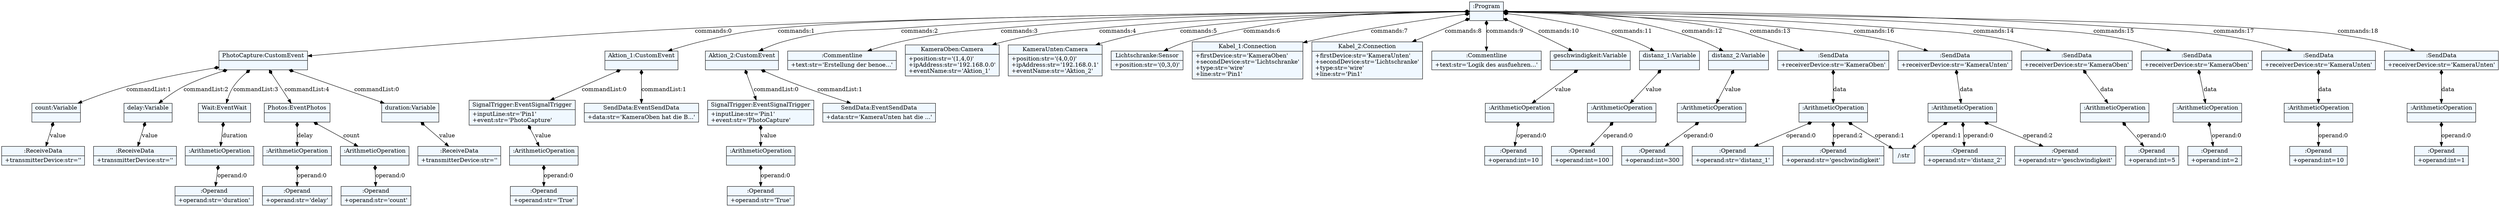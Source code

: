 
    digraph textX {
    fontname = "Bitstream Vera Sans"
    fontsize = 8
    node[
        shape=record,
        style=filled,
        fillcolor=aliceblue
    ]
    nodesep = 0.3
    edge[dir=black,arrowtail=empty]


2105786358608 -> 2105786359856 [label="commands:0" arrowtail=diamond dir=both]
2105786359856 -> 2105786364368 [label="commandList:0" arrowtail=diamond dir=both]
2105786364368 -> 2105786365664 [label="value" arrowtail=diamond dir=both]
2105786365664[label="{:ReceiveData|+transmitterDevice:str=''\l}"]
2105786364368[label="{duration:Variable|}"]
2105786359856 -> 2105786366576 [label="commandList:1" arrowtail=diamond dir=both]
2105786366576 -> 2105786361392 [label="value" arrowtail=diamond dir=both]
2105786361392[label="{:ReceiveData|+transmitterDevice:str=''\l}"]
2105786366576[label="{count:Variable|}"]
2105786359856 -> 2105786366912 [label="commandList:2" arrowtail=diamond dir=both]
2105786366912 -> 2105786359328 [label="value" arrowtail=diamond dir=both]
2105786359328[label="{:ReceiveData|+transmitterDevice:str=''\l}"]
2105786366912[label="{delay:Variable|}"]
2105786359856 -> 2105786362784 [label="commandList:3" arrowtail=diamond dir=both]
2105786362784 -> 2105786359952 [label="duration" arrowtail=diamond dir=both]
2105786359952 -> 2105786360096 [label="operand:0" arrowtail=diamond dir=both]
2105786360096[label="{:Operand|+operand:str='duration'\l}"]
2105786359952[label="{:ArithmeticOperation|}"]
2105786362784[label="{Wait:EventWait|}"]
2105786359856 -> 2105786359712 [label="commandList:4" arrowtail=diamond dir=both]
2105786359712 -> 2105786359808 [label="count" arrowtail=diamond dir=both]
2105786359808 -> 2105786352080 [label="operand:0" arrowtail=diamond dir=both]
2105786352080[label="{:Operand|+operand:str='count'\l}"]
2105786359808[label="{:ArithmeticOperation|}"]
2105786359712 -> 2105786354048 [label="delay" arrowtail=diamond dir=both]
2105786354048 -> 2105786354336 [label="operand:0" arrowtail=diamond dir=both]
2105786354336[label="{:Operand|+operand:str='delay'\l}"]
2105786354048[label="{:ArithmeticOperation|}"]
2105786359712[label="{Photos:EventPhotos|}"]
2105786359856[label="{PhotoCapture:CustomEvent|}"]
2105786358608 -> 2105786364608 [label="commands:1" arrowtail=diamond dir=both]
2105786364608 -> 2105786360000 [label="commandList:0" arrowtail=diamond dir=both]
2105786360000 -> 2105786353280 [label="value" arrowtail=diamond dir=both]
2105786353280 -> 2105786354720 [label="operand:0" arrowtail=diamond dir=both]
2105786354720[label="{:Operand|+operand:str='True'\l}"]
2105786353280[label="{:ArithmeticOperation|}"]
2105786360000[label="{SignalTrigger:EventSignalTrigger|+inputLine:str='Pin1'\l+event:str='PhotoCapture'\l}"]
2105786364608 -> 2105786361008 [label="commandList:1" arrowtail=diamond dir=both]
2105786361008[label="{SendData:EventSendData|+data:str='KameraOben hat die B...'\l}"]
2105786364608[label="{Aktion_1:CustomEvent|}"]
2105786358608 -> 2105786356256 [label="commands:2" arrowtail=diamond dir=both]
2105786356256 -> 2105786362016 [label="commandList:0" arrowtail=diamond dir=both]
2105786362016 -> 2105786354624 [label="value" arrowtail=diamond dir=both]
2105786354624 -> 2105786356928 [label="operand:0" arrowtail=diamond dir=both]
2105786356928[label="{:Operand|+operand:str='True'\l}"]
2105786354624[label="{:ArithmeticOperation|}"]
2105786362016[label="{SignalTrigger:EventSignalTrigger|+inputLine:str='Pin1'\l+event:str='PhotoCapture'\l}"]
2105786356256 -> 2105786362496 [label="commandList:1" arrowtail=diamond dir=both]
2105786362496[label="{SendData:EventSendData|+data:str='KameraUnten hat die ...'\l}"]
2105786356256[label="{Aktion_2:CustomEvent|}"]
2105786358608 -> 2105785629152 [label="commands:3" arrowtail=diamond dir=both]
2105785629152[label="{:Commentline|+text:str='Erstellung der benoe...'\l}"]
2105786358608 -> 2105786353088 [label="commands:4" arrowtail=diamond dir=both]
2105786353088[label="{KameraOben:Camera|+position:str='(1,4,0)'\l+ipAddress:str='192.168.0.0'\l+eventName:str='Aktion_1'\l}"]
2105786358608 -> 2105786356016 [label="commands:5" arrowtail=diamond dir=both]
2105786356016[label="{KameraUnten:Camera|+position:str='(4,0,0)'\l+ipAddress:str='192.168.0.1'\l+eventName:str='Aktion_2'\l}"]
2105786358608 -> 2105786362064 [label="commands:6" arrowtail=diamond dir=both]
2105786362064[label="{Lichtschranke:Sensor|+position:str='(0,3,0)'\l}"]
2105786358608 -> 2105785629248 [label="commands:7" arrowtail=diamond dir=both]
2105785629248[label="{Kabel_1:Connection|+firstDevice:str='KameraOben'\l+secondDevice:str='Lichtschranke'\l+type:str='wire'\l+line:str='Pin1'\l}"]
2105786358608 -> 2105786364416 [label="commands:8" arrowtail=diamond dir=both]
2105786364416[label="{Kabel_2:Connection|+firstDevice:str='KameraUnten'\l+secondDevice:str='Lichtschranke'\l+type:str='wire'\l+line:str='Pin1'\l}"]
2105786358608 -> 2105786364704 [label="commands:9" arrowtail=diamond dir=both]
2105786364704[label="{:Commentline|+text:str='Logik des ausfuehren...'\l}"]
2105786358608 -> 2105786357504 [label="commands:10" arrowtail=diamond dir=both]
2105786357504 -> 2105786365376 [label="value" arrowtail=diamond dir=both]
2105786365376 -> 2105786365472 [label="operand:0" arrowtail=diamond dir=both]
2105786365472[label="{:Operand|+operand:int=10\l}"]
2105786365376[label="{:ArithmeticOperation|}"]
2105786357504[label="{geschwindigkeit:Variable|}"]
2105786358608 -> 2105786365280 [label="commands:11" arrowtail=diamond dir=both]
2105786365280 -> 2105786365568 [label="value" arrowtail=diamond dir=both]
2105786365568 -> 2105786366624 [label="operand:0" arrowtail=diamond dir=both]
2105786366624[label="{:Operand|+operand:int=100\l}"]
2105786365568[label="{:ArithmeticOperation|}"]
2105786365280[label="{distanz_1:Variable|}"]
2105786358608 -> 2105786356400 [label="commands:12" arrowtail=diamond dir=both]
2105786356400 -> 2105786366960 [label="value" arrowtail=diamond dir=both]
2105786366960 -> 2105786352368 [label="operand:0" arrowtail=diamond dir=both]
2105786352368[label="{:Operand|+operand:int=300\l}"]
2105786366960[label="{:ArithmeticOperation|}"]
2105786356400[label="{distanz_2:Variable|}"]
2105786358608 -> 2105786365520 [label="commands:13" arrowtail=diamond dir=both]
2105786365520 -> 2105786359040 [label="data" arrowtail=diamond dir=both]
2105786359040 -> 2105786359088 [label="operand:0" arrowtail=diamond dir=both]
2105786359088[label="{:Operand|+operand:str='distanz_1'\l}"]
2105786359040 -> "/:str" [label="operand:1" arrowtail=diamond dir=both]
2105786359040 -> 2105786364848 [label="operand:2" arrowtail=diamond dir=both]
2105786364848[label="{:Operand|+operand:str='geschwindigkeit'\l}"]
2105786359040[label="{:ArithmeticOperation|}"]
2105786365520[label="{:SendData|+receiverDevice:str='KameraOben'\l}"]
2105786358608 -> 2105786365616 [label="commands:14" arrowtail=diamond dir=both]
2105786365616 -> 2105786353520 [label="data" arrowtail=diamond dir=both]
2105786353520 -> 2105786364752 [label="operand:0" arrowtail=diamond dir=both]
2105786364752[label="{:Operand|+operand:int=5\l}"]
2105786353520[label="{:ArithmeticOperation|}"]
2105786365616[label="{:SendData|+receiverDevice:str='KameraOben'\l}"]
2105786358608 -> 2105754085440 [label="commands:15" arrowtail=diamond dir=both]
2105754085440 -> 2105786366192 [label="data" arrowtail=diamond dir=both]
2105786366192 -> 2105786364128 [label="operand:0" arrowtail=diamond dir=both]
2105786364128[label="{:Operand|+operand:int=2\l}"]
2105786366192[label="{:ArithmeticOperation|}"]
2105754085440[label="{:SendData|+receiverDevice:str='KameraOben'\l}"]
2105786358608 -> 2105786357312 [label="commands:16" arrowtail=diamond dir=both]
2105786357312 -> 2105786367056 [label="data" arrowtail=diamond dir=both]
2105786367056 -> 2105786266784 [label="operand:0" arrowtail=diamond dir=both]
2105786266784[label="{:Operand|+operand:str='distanz_2'\l}"]
2105786367056 -> "/:str" [label="operand:1" arrowtail=diamond dir=both]
2105786367056 -> 2105786266736 [label="operand:2" arrowtail=diamond dir=both]
2105786266736[label="{:Operand|+operand:str='geschwindigkeit'\l}"]
2105786367056[label="{:ArithmeticOperation|}"]
2105786357312[label="{:SendData|+receiverDevice:str='KameraUnten'\l}"]
2105786358608 -> 2105786357600 [label="commands:17" arrowtail=diamond dir=both]
2105786357600 -> 2105786267888 [label="data" arrowtail=diamond dir=both]
2105786267888 -> 2105786253536 [label="operand:0" arrowtail=diamond dir=both]
2105786253536[label="{:Operand|+operand:int=10\l}"]
2105786267888[label="{:ArithmeticOperation|}"]
2105786357600[label="{:SendData|+receiverDevice:str='KameraUnten'\l}"]
2105786358608 -> 2105786364176 [label="commands:18" arrowtail=diamond dir=both]
2105786364176 -> 2105786262464 [label="data" arrowtail=diamond dir=both]
2105786262464 -> 2105786261552 [label="operand:0" arrowtail=diamond dir=both]
2105786261552[label="{:Operand|+operand:int=1\l}"]
2105786262464[label="{:ArithmeticOperation|}"]
2105786364176[label="{:SendData|+receiverDevice:str='KameraUnten'\l}"]
2105786358608[label="{:Program|}"]

}

